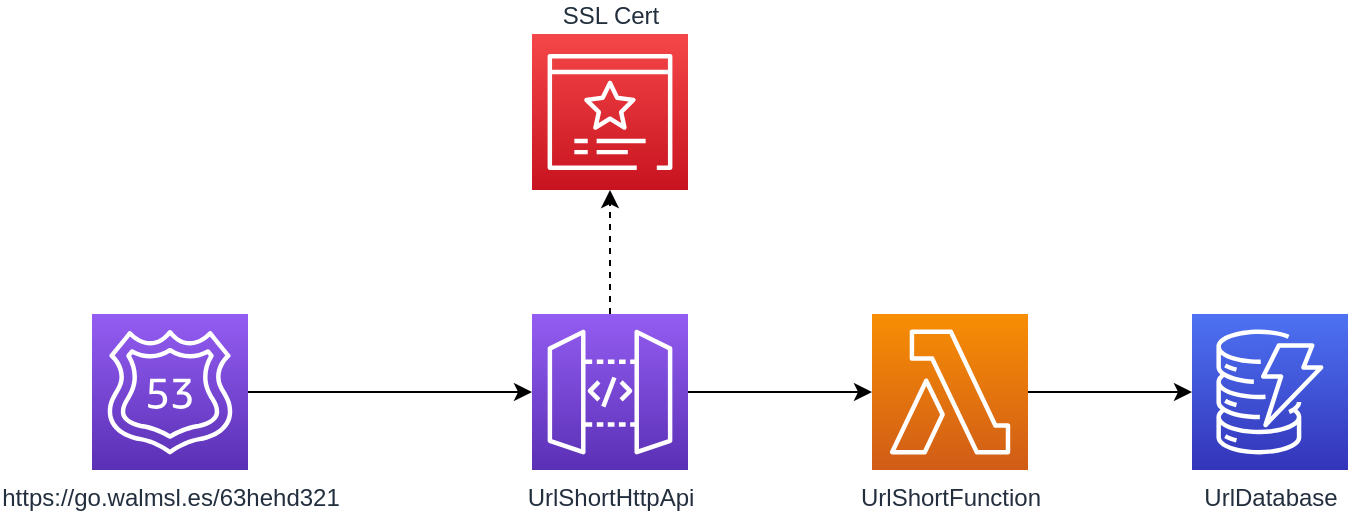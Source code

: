 <mxfile version="17.4.2" type="device"><diagram id="CiiBu9SJ5snZV_7U8jUw" name="url-shortener"><mxGraphModel dx="946" dy="672" grid="1" gridSize="10" guides="1" tooltips="1" connect="1" arrows="1" fold="1" page="1" pageScale="1" pageWidth="827" pageHeight="1169" math="0" shadow="0"><root><mxCell id="0"/><mxCell id="1" parent="0"/><mxCell id="C1kSVXrMEezP_ZNEfrxq-11" style="edgeStyle=none;rounded=0;orthogonalLoop=1;jettySize=auto;html=1;" edge="1" parent="1" source="C1kSVXrMEezP_ZNEfrxq-1" target="C1kSVXrMEezP_ZNEfrxq-3"><mxGeometry relative="1" as="geometry"/></mxCell><mxCell id="C1kSVXrMEezP_ZNEfrxq-1" value="https://go.walmsl.es/63hehd321" style="sketch=0;points=[[0,0,0],[0.25,0,0],[0.5,0,0],[0.75,0,0],[1,0,0],[0,1,0],[0.25,1,0],[0.5,1,0],[0.75,1,0],[1,1,0],[0,0.25,0],[0,0.5,0],[0,0.75,0],[1,0.25,0],[1,0.5,0],[1,0.75,0]];outlineConnect=0;fontColor=#232F3E;gradientColor=#945DF2;gradientDirection=north;fillColor=#5A30B5;strokeColor=#ffffff;dashed=0;verticalLabelPosition=bottom;verticalAlign=top;align=center;html=1;fontSize=12;fontStyle=0;aspect=fixed;shape=mxgraph.aws4.resourceIcon;resIcon=mxgraph.aws4.route_53;" vertex="1" parent="1"><mxGeometry x="80" y="260" width="78" height="78" as="geometry"/></mxCell><mxCell id="C1kSVXrMEezP_ZNEfrxq-6" value="" style="edgeStyle=none;rounded=0;orthogonalLoop=1;jettySize=auto;html=1;dashed=1;" edge="1" parent="1" source="C1kSVXrMEezP_ZNEfrxq-3" target="C1kSVXrMEezP_ZNEfrxq-4"><mxGeometry relative="1" as="geometry"/></mxCell><mxCell id="C1kSVXrMEezP_ZNEfrxq-8" value="" style="edgeStyle=none;rounded=0;orthogonalLoop=1;jettySize=auto;html=1;" edge="1" parent="1" source="C1kSVXrMEezP_ZNEfrxq-3" target="C1kSVXrMEezP_ZNEfrxq-7"><mxGeometry relative="1" as="geometry"/></mxCell><mxCell id="C1kSVXrMEezP_ZNEfrxq-3" value="UrlShortHttpApi" style="sketch=0;points=[[0,0,0],[0.25,0,0],[0.5,0,0],[0.75,0,0],[1,0,0],[0,1,0],[0.25,1,0],[0.5,1,0],[0.75,1,0],[1,1,0],[0,0.25,0],[0,0.5,0],[0,0.75,0],[1,0.25,0],[1,0.5,0],[1,0.75,0]];outlineConnect=0;fontColor=#232F3E;gradientColor=#945DF2;gradientDirection=north;fillColor=#5A30B5;strokeColor=#ffffff;dashed=0;verticalLabelPosition=bottom;verticalAlign=top;align=center;html=1;fontSize=12;fontStyle=0;aspect=fixed;shape=mxgraph.aws4.resourceIcon;resIcon=mxgraph.aws4.api_gateway;" vertex="1" parent="1"><mxGeometry x="300" y="260" width="78" height="78" as="geometry"/></mxCell><mxCell id="C1kSVXrMEezP_ZNEfrxq-4" value="SSL Cert" style="sketch=0;points=[[0,0,0],[0.25,0,0],[0.5,0,0],[0.75,0,0],[1,0,0],[0,1,0],[0.25,1,0],[0.5,1,0],[0.75,1,0],[1,1,0],[0,0.25,0],[0,0.5,0],[0,0.75,0],[1,0.25,0],[1,0.5,0],[1,0.75,0]];outlineConnect=0;fontColor=#232F3E;gradientColor=#F54749;gradientDirection=north;fillColor=#C7131F;strokeColor=#ffffff;dashed=0;verticalLabelPosition=top;verticalAlign=bottom;align=center;html=1;fontSize=12;fontStyle=0;aspect=fixed;shape=mxgraph.aws4.resourceIcon;resIcon=mxgraph.aws4.certificate_manager_3;labelPosition=center;" vertex="1" parent="1"><mxGeometry x="300" y="120" width="78" height="78" as="geometry"/></mxCell><mxCell id="C1kSVXrMEezP_ZNEfrxq-10" value="" style="edgeStyle=none;rounded=0;orthogonalLoop=1;jettySize=auto;html=1;" edge="1" parent="1" source="C1kSVXrMEezP_ZNEfrxq-7" target="C1kSVXrMEezP_ZNEfrxq-9"><mxGeometry relative="1" as="geometry"/></mxCell><mxCell id="C1kSVXrMEezP_ZNEfrxq-7" value="UrlShortFunction" style="sketch=0;points=[[0,0,0],[0.25,0,0],[0.5,0,0],[0.75,0,0],[1,0,0],[0,1,0],[0.25,1,0],[0.5,1,0],[0.75,1,0],[1,1,0],[0,0.25,0],[0,0.5,0],[0,0.75,0],[1,0.25,0],[1,0.5,0],[1,0.75,0]];outlineConnect=0;fontColor=#232F3E;gradientColor=#F78E04;gradientDirection=north;fillColor=#D05C17;strokeColor=#ffffff;dashed=0;verticalLabelPosition=bottom;verticalAlign=top;align=center;html=1;fontSize=12;fontStyle=0;aspect=fixed;shape=mxgraph.aws4.resourceIcon;resIcon=mxgraph.aws4.lambda;" vertex="1" parent="1"><mxGeometry x="470" y="260" width="78" height="78" as="geometry"/></mxCell><mxCell id="C1kSVXrMEezP_ZNEfrxq-9" value="UrlDatabase" style="sketch=0;points=[[0,0,0],[0.25,0,0],[0.5,0,0],[0.75,0,0],[1,0,0],[0,1,0],[0.25,1,0],[0.5,1,0],[0.75,1,0],[1,1,0],[0,0.25,0],[0,0.5,0],[0,0.75,0],[1,0.25,0],[1,0.5,0],[1,0.75,0]];outlineConnect=0;fontColor=#232F3E;gradientColor=#4D72F3;gradientDirection=north;fillColor=#3334B9;strokeColor=#ffffff;dashed=0;verticalLabelPosition=bottom;verticalAlign=top;align=center;html=1;fontSize=12;fontStyle=0;aspect=fixed;shape=mxgraph.aws4.resourceIcon;resIcon=mxgraph.aws4.dynamodb;" vertex="1" parent="1"><mxGeometry x="630" y="260" width="78" height="78" as="geometry"/></mxCell></root></mxGraphModel></diagram></mxfile>
